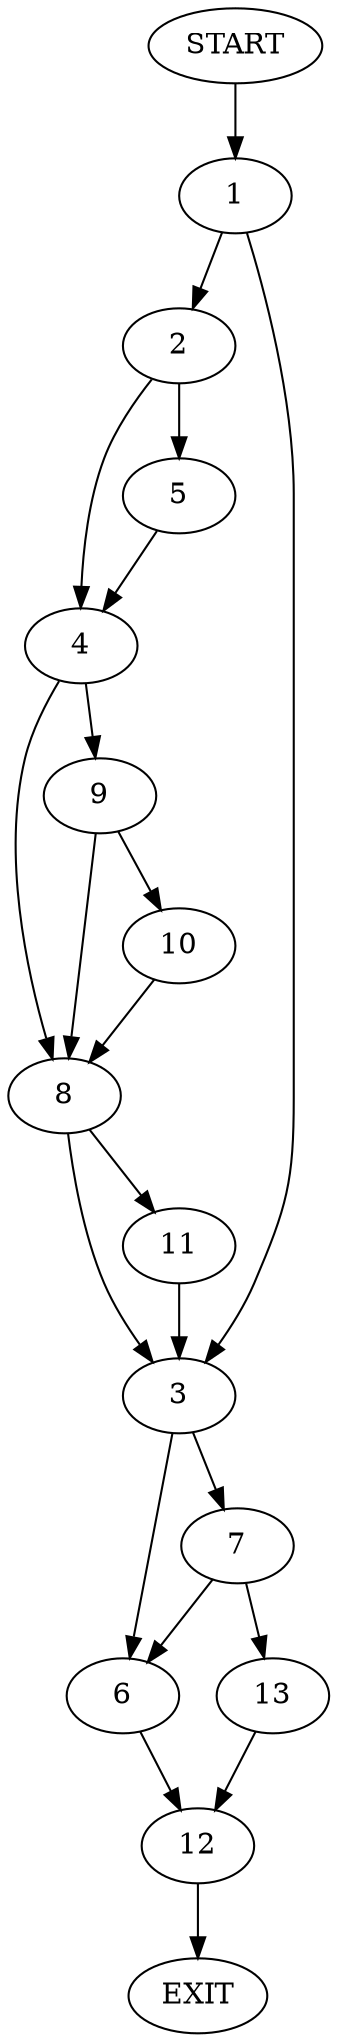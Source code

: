 digraph {
0 [label="START"]
14 [label="EXIT"]
0 -> 1
1 -> 2
1 -> 3
2 -> 4
2 -> 5
3 -> 6
3 -> 7
4 -> 8
4 -> 9
5 -> 4
9 -> 8
9 -> 10
8 -> 11
8 -> 3
10 -> 8
11 -> 3
6 -> 12
7 -> 6
7 -> 13
13 -> 12
12 -> 14
}
